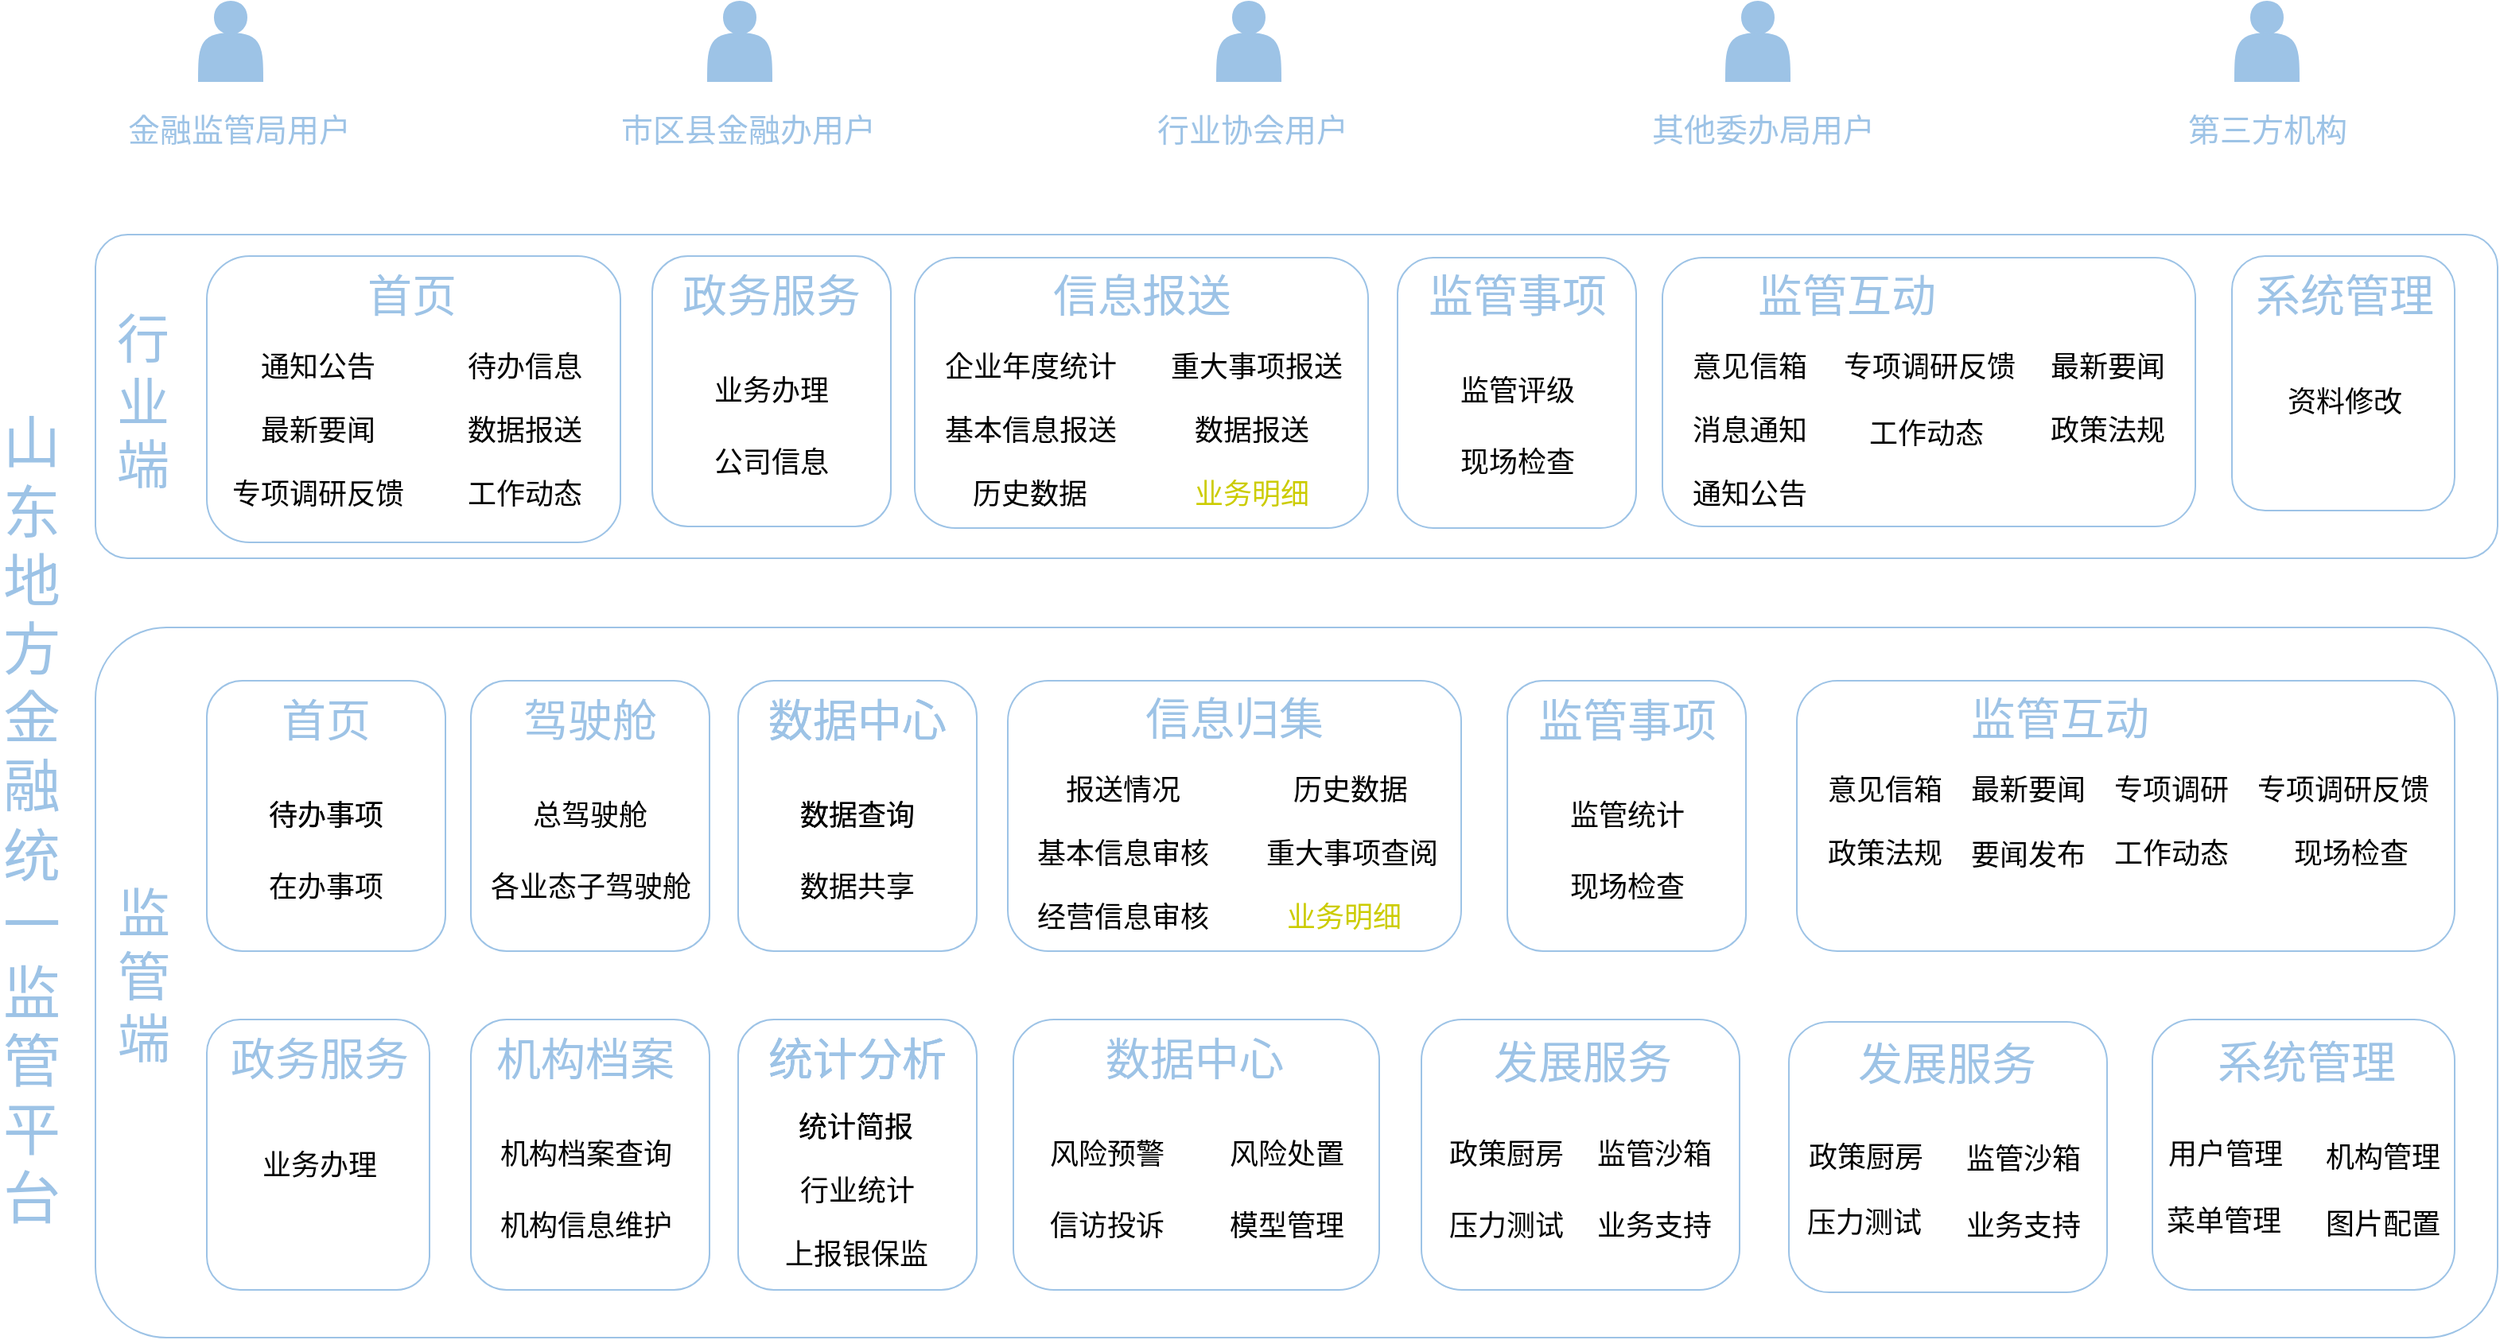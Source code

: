 <mxfile version="21.3.4" type="github">
  <diagram name="第 1 页" id="MV3o43IdLmot7RDqP8pI">
    <mxGraphModel dx="1769" dy="791" grid="1" gridSize="10" guides="1" tooltips="1" connect="1" arrows="1" fold="1" page="1" pageScale="1" pageWidth="827" pageHeight="1169" math="0" shadow="0">
      <root>
        <mxCell id="0" />
        <mxCell id="1" parent="0" />
        <mxCell id="vB-8h79mQ8a8GxiMmBp1-229" value="" style="rounded=1;whiteSpace=wrap;html=1;strokeColor=#9DC3E6;arcSize=10;" vertex="1" parent="1">
          <mxGeometry x="130" y="433.5" width="1510" height="446.5" as="geometry" />
        </mxCell>
        <mxCell id="Glt5fxQ_8E8wL3YPpG3F-2" value="" style="shape=actor;whiteSpace=wrap;html=1;fillColor=#9DC3E6;strokeColor=#9DC3E6;" parent="1" vertex="1">
          <mxGeometry x="195" y="40" width="40" height="50" as="geometry" />
        </mxCell>
        <mxCell id="Glt5fxQ_8E8wL3YPpG3F-7" value="&lt;font color=&quot;#9dc3e6&quot;&gt;金融监管局用户&lt;/font&gt;" style="text;html=1;align=center;verticalAlign=middle;resizable=0;points=[];autosize=1;strokeColor=none;fillColor=none;fontSize=20;arcSize=12;rounded=1;imageWidth=24;" parent="1" vertex="1">
          <mxGeometry x="140" y="100" width="160" height="40" as="geometry" />
        </mxCell>
        <mxCell id="aRTXH67dhM7J8I6KlZtX-2" value="" style="rounded=1;whiteSpace=wrap;html=1;strokeColor=#9DC3E6;arcSize=10;" parent="1" vertex="1">
          <mxGeometry x="130" y="186.5" width="1510" height="203.5" as="geometry" />
        </mxCell>
        <mxCell id="aRTXH67dhM7J8I6KlZtX-5" value="&lt;font color=&quot;#9dc3e6&quot; style=&quot;font-size: 33px;&quot;&gt;行业端&lt;/font&gt;" style="text;html=1;strokeColor=none;fillColor=none;align=center;verticalAlign=middle;whiteSpace=wrap;rounded=1;arcSize=15;imageHeight=24;" parent="1" vertex="1">
          <mxGeometry x="140" y="230" width="40" height="123" as="geometry" />
        </mxCell>
        <mxCell id="aRTXH67dhM7J8I6KlZtX-6" value="&lt;font color=&quot;#9dc3e6&quot; style=&quot;font-size: 33px;&quot;&gt;监管端&lt;/font&gt;" style="text;html=1;strokeColor=none;fillColor=none;align=center;verticalAlign=middle;whiteSpace=wrap;rounded=0;fontSize=20;" parent="1" vertex="1">
          <mxGeometry x="147.5" y="613" width="25" height="80" as="geometry" />
        </mxCell>
        <mxCell id="aRTXH67dhM7J8I6KlZtX-10" value="&lt;font style=&quot;font-size: 36px;&quot; color=&quot;#9dc3e6&quot;&gt;山东地方金融统一监管平台&lt;/font&gt;" style="text;html=1;strokeColor=none;fillColor=none;align=center;verticalAlign=middle;whiteSpace=wrap;rounded=1;fontSize=20;arcSize=16;" parent="1" vertex="1">
          <mxGeometry x="70" y="320" width="40" height="470" as="geometry" />
        </mxCell>
        <mxCell id="aRTXH67dhM7J8I6KlZtX-11" value="" style="rounded=1;whiteSpace=wrap;html=1;strokeColor=#9DC3E6;" parent="1" vertex="1">
          <mxGeometry x="200" y="200" width="260" height="180" as="geometry" />
        </mxCell>
        <mxCell id="aRTXH67dhM7J8I6KlZtX-12" value="&lt;font style=&quot;font-size: 28px;&quot; color=&quot;#9dc3e6&quot;&gt;首页&lt;/font&gt;" style="text;html=1;strokeColor=none;fillColor=none;align=center;verticalAlign=middle;whiteSpace=wrap;rounded=1;fontSize=20;arcSize=15;" parent="1" vertex="1">
          <mxGeometry x="278.5" y="210" width="100" height="30" as="geometry" />
        </mxCell>
        <mxCell id="aRTXH67dhM7J8I6KlZtX-17" value="&lt;font color=&quot;#9dc3e6&quot;&gt;市区县金融办用户&lt;/font&gt;" style="text;html=1;align=center;verticalAlign=middle;resizable=0;points=[];autosize=1;strokeColor=none;fillColor=none;fontSize=20;rounded=1;arcSize=12;" parent="1" vertex="1">
          <mxGeometry x="450" y="100" width="180" height="40" as="geometry" />
        </mxCell>
        <mxCell id="aRTXH67dhM7J8I6KlZtX-19" value="&lt;font color=&quot;#9dc3e6&quot;&gt;行业协会用户&lt;/font&gt;" style="text;html=1;align=center;verticalAlign=middle;resizable=0;points=[];autosize=1;strokeColor=none;fillColor=none;fontSize=20;rounded=1;arcSize=12;" parent="1" vertex="1">
          <mxGeometry x="786.5" y="100" width="140" height="40" as="geometry" />
        </mxCell>
        <mxCell id="aRTXH67dhM7J8I6KlZtX-21" value="&lt;font color=&quot;#9dc3e6&quot;&gt;其他委办局用户&lt;/font&gt;" style="text;html=1;align=center;verticalAlign=middle;resizable=0;points=[];autosize=1;strokeColor=none;fillColor=none;fontSize=20;rounded=1;" parent="1" vertex="1">
          <mxGeometry x="1097.5" y="100" width="160" height="40" as="geometry" />
        </mxCell>
        <mxCell id="aRTXH67dhM7J8I6KlZtX-23" value="&lt;font color=&quot;#9dc3e6&quot;&gt;第三方机构&lt;/font&gt;" style="text;html=1;align=center;verticalAlign=middle;resizable=0;points=[];autosize=1;strokeColor=none;fillColor=none;fontSize=20;rounded=1;" parent="1" vertex="1">
          <mxGeometry x="1435" y="100" width="120" height="40" as="geometry" />
        </mxCell>
        <mxCell id="aRTXH67dhM7J8I6KlZtX-24" value="&lt;p class=&quot;MsoNormal&quot;&gt;&lt;font face=&quot;Times New Roman&quot; style=&quot;font-size: 18px;&quot;&gt;通知公告&lt;/font&gt;&lt;/p&gt;" style="text;html=1;strokeColor=none;fillColor=none;align=center;verticalAlign=middle;whiteSpace=wrap;rounded=0;imageWidth=24;imageHeight=24;" parent="1" vertex="1">
          <mxGeometry x="230" y="260" width="80" height="20" as="geometry" />
        </mxCell>
        <mxCell id="aRTXH67dhM7J8I6KlZtX-25" value="&lt;font face=&quot;Times New Roman&quot; style=&quot;font-size: 18px;&quot;&gt;专项调研反馈&lt;/font&gt;" style="text;html=1;strokeColor=none;fillColor=none;align=center;verticalAlign=middle;whiteSpace=wrap;rounded=0;" parent="1" vertex="1">
          <mxGeometry x="215" y="340" width="110" height="20" as="geometry" />
        </mxCell>
        <mxCell id="aRTXH67dhM7J8I6KlZtX-28" value="" style="rounded=1;whiteSpace=wrap;html=1;strokeColor=#9DC3E6;" parent="1" vertex="1">
          <mxGeometry x="480" y="200" width="150" height="170" as="geometry" />
        </mxCell>
        <mxCell id="aRTXH67dhM7J8I6KlZtX-29" value="&lt;p class=&quot;MsoNormal&quot;&gt;&lt;font style=&quot;font-size: 18px;&quot;&gt;业务办理&lt;/font&gt;&lt;/p&gt;" style="text;html=1;strokeColor=none;fillColor=none;align=center;verticalAlign=middle;whiteSpace=wrap;rounded=0;" parent="1" vertex="1">
          <mxGeometry x="515" y="275" width="80" height="20" as="geometry" />
        </mxCell>
        <mxCell id="aRTXH67dhM7J8I6KlZtX-30" value="&lt;p class=&quot;MsoNormal&quot;&gt;&lt;font style=&quot;font-size: 18px;&quot;&gt;公司信息&lt;/font&gt;&lt;/p&gt;" style="text;html=1;strokeColor=none;fillColor=none;align=center;verticalAlign=middle;whiteSpace=wrap;rounded=0;" parent="1" vertex="1">
          <mxGeometry x="515" y="320" width="80" height="20" as="geometry" />
        </mxCell>
        <mxCell id="aRTXH67dhM7J8I6KlZtX-32" value="&lt;font color=&quot;#9dc3e6&quot; style=&quot;font-size: 28px;&quot;&gt;政务服务&lt;/font&gt;" style="text;html=1;strokeColor=none;fillColor=none;align=center;verticalAlign=middle;whiteSpace=wrap;rounded=0;fontSize=20;" parent="1" vertex="1">
          <mxGeometry x="495" y="210" width="120" height="30" as="geometry" />
        </mxCell>
        <mxCell id="aRTXH67dhM7J8I6KlZtX-39" value="" style="rounded=1;whiteSpace=wrap;html=1;strokeColor=#9DC3E6;" parent="1" vertex="1">
          <mxGeometry x="645" y="201" width="285" height="170" as="geometry" />
        </mxCell>
        <mxCell id="aRTXH67dhM7J8I6KlZtX-40" value="&lt;font style=&quot;font-size: 18px;&quot;&gt;数据报送&lt;/font&gt;" style="text;html=1;strokeColor=none;fillColor=none;align=center;verticalAlign=middle;whiteSpace=wrap;rounded=0;" parent="1" vertex="1">
          <mxGeometry x="816.5" y="300" width="80" height="20" as="geometry" />
        </mxCell>
        <mxCell id="aRTXH67dhM7J8I6KlZtX-41" value="&lt;font style=&quot;font-size: 18px;&quot;&gt;历史数据&lt;/font&gt;" style="text;html=1;strokeColor=none;fillColor=none;align=center;verticalAlign=middle;whiteSpace=wrap;rounded=0;" parent="1" vertex="1">
          <mxGeometry x="675" y="340" width="85" height="20" as="geometry" />
        </mxCell>
        <mxCell id="aRTXH67dhM7J8I6KlZtX-42" value="&lt;font style=&quot;font-size: 18px;&quot;&gt;企业年度统计&lt;/font&gt;" style="text;html=1;strokeColor=none;fillColor=none;align=center;verticalAlign=middle;whiteSpace=wrap;rounded=0;" parent="1" vertex="1">
          <mxGeometry x="657.5" y="260" width="120" height="20" as="geometry" />
        </mxCell>
        <mxCell id="aRTXH67dhM7J8I6KlZtX-43" value="&lt;font color=&quot;#9dc3e6&quot; style=&quot;font-size: 28px;&quot;&gt;信息报送&lt;/font&gt;" style="text;html=1;strokeColor=none;fillColor=none;align=center;verticalAlign=middle;whiteSpace=wrap;rounded=0;fontSize=20;" parent="1" vertex="1">
          <mxGeometry x="727.5" y="210" width="120" height="30" as="geometry" />
        </mxCell>
        <mxCell id="aRTXH67dhM7J8I6KlZtX-44" value="&lt;font style=&quot;font-size: 18px;&quot;&gt;重大事项报送&lt;/font&gt;" style="text;html=1;strokeColor=none;fillColor=none;align=center;verticalAlign=middle;whiteSpace=wrap;rounded=0;" parent="1" vertex="1">
          <mxGeometry x="800" y="260" width="120" height="20" as="geometry" />
        </mxCell>
        <mxCell id="aRTXH67dhM7J8I6KlZtX-45" value="&lt;font style=&quot;font-size: 18px;&quot;&gt;业务明细&lt;/font&gt;" style="text;html=1;strokeColor=none;fillColor=none;align=center;verticalAlign=middle;whiteSpace=wrap;rounded=0;fontColor=#CCCC00;" parent="1" vertex="1">
          <mxGeometry x="816.5" y="340" width="80" height="20" as="geometry" />
        </mxCell>
        <mxCell id="aRTXH67dhM7J8I6KlZtX-46" value="&lt;font style=&quot;font-size: 18px;&quot;&gt;基本信息报送&lt;/font&gt;" style="text;html=1;strokeColor=none;fillColor=none;align=center;verticalAlign=middle;whiteSpace=wrap;rounded=0;" parent="1" vertex="1">
          <mxGeometry x="657.5" y="300" width="120" height="20" as="geometry" />
        </mxCell>
        <mxCell id="aRTXH67dhM7J8I6KlZtX-47" value="" style="rounded=1;whiteSpace=wrap;html=1;strokeColor=#9DC3E6;" parent="1" vertex="1">
          <mxGeometry x="948.5" y="201" width="150" height="170" as="geometry" />
        </mxCell>
        <mxCell id="aRTXH67dhM7J8I6KlZtX-48" value="&lt;p class=&quot;MsoNormal&quot;&gt;&lt;font style=&quot;font-size: 18px;&quot;&gt;监管评级&lt;/font&gt;&lt;/p&gt;" style="text;html=1;strokeColor=none;fillColor=none;align=center;verticalAlign=middle;whiteSpace=wrap;rounded=0;" parent="1" vertex="1">
          <mxGeometry x="983.5" y="275" width="80" height="20" as="geometry" />
        </mxCell>
        <mxCell id="aRTXH67dhM7J8I6KlZtX-49" value="&lt;font style=&quot;font-size: 18px;&quot;&gt;现场检查&lt;/font&gt;" style="text;html=1;strokeColor=none;fillColor=none;align=center;verticalAlign=middle;whiteSpace=wrap;rounded=0;" parent="1" vertex="1">
          <mxGeometry x="983.5" y="320" width="80" height="20" as="geometry" />
        </mxCell>
        <mxCell id="aRTXH67dhM7J8I6KlZtX-51" value="&lt;font color=&quot;#9dc3e6&quot; style=&quot;font-size: 28px;&quot;&gt;监管事项&lt;/font&gt;" style="text;html=1;strokeColor=none;fillColor=none;align=center;verticalAlign=middle;whiteSpace=wrap;rounded=0;fontSize=20;" parent="1" vertex="1">
          <mxGeometry x="963.5" y="210" width="120" height="30" as="geometry" />
        </mxCell>
        <mxCell id="aRTXH67dhM7J8I6KlZtX-60" value="" style="rounded=1;whiteSpace=wrap;html=1;strokeColor=#9DC3E6;" parent="1" vertex="1">
          <mxGeometry x="1115" y="201" width="335" height="169" as="geometry" />
        </mxCell>
        <mxCell id="aRTXH67dhM7J8I6KlZtX-62" value="&lt;font style=&quot;font-size: 18px;&quot;&gt;工作动态&lt;/font&gt;" style="text;html=1;strokeColor=none;fillColor=none;align=center;verticalAlign=middle;whiteSpace=wrap;rounded=0;" parent="1" vertex="1">
          <mxGeometry x="1241" y="301.5" width="80" height="20" as="geometry" />
        </mxCell>
        <mxCell id="aRTXH67dhM7J8I6KlZtX-63" value="&lt;font style=&quot;font-size: 18px;&quot;&gt;最新要闻&lt;/font&gt;" style="text;html=1;strokeColor=none;fillColor=none;align=center;verticalAlign=middle;whiteSpace=wrap;rounded=0;" parent="1" vertex="1">
          <mxGeometry x="1355" y="260" width="80" height="20" as="geometry" />
        </mxCell>
        <mxCell id="aRTXH67dhM7J8I6KlZtX-64" value="&lt;font color=&quot;#9dc3e6&quot; style=&quot;font-size: 28px;&quot;&gt;监管互动&lt;/font&gt;" style="text;html=1;strokeColor=none;fillColor=none;align=center;verticalAlign=middle;whiteSpace=wrap;rounded=0;fontSize=20;" parent="1" vertex="1">
          <mxGeometry x="1171" y="210" width="120" height="30" as="geometry" />
        </mxCell>
        <mxCell id="aRTXH67dhM7J8I6KlZtX-65" value="&lt;font style=&quot;font-size: 18px;&quot;&gt;政策法规&lt;/font&gt;" style="text;html=1;strokeColor=none;fillColor=none;align=center;verticalAlign=middle;whiteSpace=wrap;rounded=0;" parent="1" vertex="1">
          <mxGeometry x="1355" y="300" width="80" height="20" as="geometry" />
        </mxCell>
        <mxCell id="aRTXH67dhM7J8I6KlZtX-66" value="&lt;font style=&quot;font-size: 18px;&quot;&gt;通知公告&lt;/font&gt;" style="text;html=1;strokeColor=none;fillColor=none;align=center;verticalAlign=middle;whiteSpace=wrap;rounded=0;" parent="1" vertex="1">
          <mxGeometry x="1130" y="340" width="80" height="20" as="geometry" />
        </mxCell>
        <mxCell id="aRTXH67dhM7J8I6KlZtX-67" value="&lt;font style=&quot;font-size: 18px;&quot;&gt;专项调研反馈&lt;/font&gt;" style="text;html=1;strokeColor=none;fillColor=none;align=center;verticalAlign=middle;whiteSpace=wrap;rounded=0;" parent="1" vertex="1">
          <mxGeometry x="1222.5" y="260" width="120" height="20" as="geometry" />
        </mxCell>
        <mxCell id="aRTXH67dhM7J8I6KlZtX-74" value="" style="rounded=1;whiteSpace=wrap;html=1;strokeColor=#9DC3E6;" parent="1" vertex="1">
          <mxGeometry x="1473" y="200" width="140" height="160" as="geometry" />
        </mxCell>
        <mxCell id="aRTXH67dhM7J8I6KlZtX-75" value="&lt;font style=&quot;font-size: 18px;&quot;&gt;资料修改&lt;/font&gt;" style="text;html=1;strokeColor=none;fillColor=none;align=center;verticalAlign=middle;whiteSpace=wrap;rounded=0;" parent="1" vertex="1">
          <mxGeometry x="1504" y="281.5" width="80" height="20" as="geometry" />
        </mxCell>
        <mxCell id="aRTXH67dhM7J8I6KlZtX-78" value="&lt;font color=&quot;#9dc3e6&quot; style=&quot;font-size: 28px;&quot;&gt;系统管理&lt;/font&gt;" style="text;html=1;strokeColor=none;fillColor=none;align=center;verticalAlign=middle;whiteSpace=wrap;rounded=0;fontSize=20;" parent="1" vertex="1">
          <mxGeometry x="1484" y="210" width="120" height="30" as="geometry" />
        </mxCell>
        <mxCell id="gJdT72yyC9vPeTQj0DyS-16" value="" style="shape=actor;whiteSpace=wrap;html=1;fillColor=#9DC3E6;strokeColor=#9DC3E6;" parent="1" vertex="1">
          <mxGeometry x="515" y="40" width="40" height="50" as="geometry" />
        </mxCell>
        <mxCell id="gJdT72yyC9vPeTQj0DyS-17" value="" style="shape=actor;whiteSpace=wrap;html=1;fillColor=#9DC3E6;strokeColor=#9DC3E6;" parent="1" vertex="1">
          <mxGeometry x="835" y="40" width="40" height="50" as="geometry" />
        </mxCell>
        <mxCell id="gJdT72yyC9vPeTQj0DyS-18" value="" style="shape=actor;whiteSpace=wrap;html=1;fillColor=#9DC3E6;strokeColor=#9DC3E6;" parent="1" vertex="1">
          <mxGeometry x="1155" y="40" width="40" height="50" as="geometry" />
        </mxCell>
        <mxCell id="gJdT72yyC9vPeTQj0DyS-19" value="" style="shape=actor;whiteSpace=wrap;html=1;fillColor=#9DC3E6;strokeColor=#9DC3E6;" parent="1" vertex="1">
          <mxGeometry x="1475" y="40" width="40" height="50" as="geometry" />
        </mxCell>
        <mxCell id="vB-8h79mQ8a8GxiMmBp1-2" value="&lt;font style=&quot;font-size: 18px;&quot;&gt;最新要闻&lt;/font&gt;" style="text;html=1;strokeColor=none;fillColor=none;align=center;verticalAlign=middle;whiteSpace=wrap;rounded=0;" vertex="1" parent="1">
          <mxGeometry x="230" y="300" width="80" height="20" as="geometry" />
        </mxCell>
        <mxCell id="vB-8h79mQ8a8GxiMmBp1-3" value="&lt;font style=&quot;font-size: 18px;&quot;&gt;待办信息&lt;/font&gt;" style="text;html=1;strokeColor=none;fillColor=none;align=center;verticalAlign=middle;whiteSpace=wrap;rounded=0;" vertex="1" parent="1">
          <mxGeometry x="360" y="260" width="80" height="20" as="geometry" />
        </mxCell>
        <mxCell id="vB-8h79mQ8a8GxiMmBp1-4" value="&lt;font style=&quot;font-size: 18px;&quot;&gt;数据报送&lt;/font&gt;" style="text;html=1;strokeColor=none;fillColor=none;align=center;verticalAlign=middle;whiteSpace=wrap;rounded=0;" vertex="1" parent="1">
          <mxGeometry x="360" y="300" width="80" height="20" as="geometry" />
        </mxCell>
        <mxCell id="vB-8h79mQ8a8GxiMmBp1-5" value="&lt;font style=&quot;font-size: 18px;&quot;&gt;工作动态&lt;/font&gt;" style="text;html=1;strokeColor=none;fillColor=none;align=center;verticalAlign=middle;whiteSpace=wrap;rounded=0;" vertex="1" parent="1">
          <mxGeometry x="360" y="340" width="80" height="20" as="geometry" />
        </mxCell>
        <mxCell id="vB-8h79mQ8a8GxiMmBp1-42" value="&lt;font style=&quot;font-size: 18px;&quot;&gt;意见信箱&lt;/font&gt;" style="text;html=1;strokeColor=none;fillColor=none;align=center;verticalAlign=middle;whiteSpace=wrap;rounded=0;" vertex="1" parent="1">
          <mxGeometry x="1130" y="260" width="80" height="20" as="geometry" />
        </mxCell>
        <mxCell id="vB-8h79mQ8a8GxiMmBp1-43" value="&lt;font style=&quot;font-size: 18px;&quot;&gt;消息通知&lt;/font&gt;" style="text;html=1;strokeColor=none;fillColor=none;align=center;verticalAlign=middle;whiteSpace=wrap;rounded=0;" vertex="1" parent="1">
          <mxGeometry x="1130" y="300" width="80" height="20" as="geometry" />
        </mxCell>
        <mxCell id="vB-8h79mQ8a8GxiMmBp1-56" style="edgeStyle=orthogonalEdgeStyle;rounded=0;orthogonalLoop=1;jettySize=auto;html=1;exitX=0.5;exitY=1;exitDx=0;exitDy=0;" edge="1" parent="1" source="aRTXH67dhM7J8I6KlZtX-49" target="aRTXH67dhM7J8I6KlZtX-49">
          <mxGeometry relative="1" as="geometry" />
        </mxCell>
        <mxCell id="vB-8h79mQ8a8GxiMmBp1-58" style="edgeStyle=orthogonalEdgeStyle;rounded=0;orthogonalLoop=1;jettySize=auto;html=1;exitX=0.5;exitY=1;exitDx=0;exitDy=0;" edge="1" parent="1" source="aRTXH67dhM7J8I6KlZtX-49" target="aRTXH67dhM7J8I6KlZtX-49">
          <mxGeometry relative="1" as="geometry" />
        </mxCell>
        <mxCell id="vB-8h79mQ8a8GxiMmBp1-64" value="" style="rounded=1;whiteSpace=wrap;html=1;strokeColor=#9DC3E6;" vertex="1" parent="1">
          <mxGeometry x="200" y="467" width="150" height="170" as="geometry" />
        </mxCell>
        <mxCell id="vB-8h79mQ8a8GxiMmBp1-65" value="&lt;p class=&quot;MsoNormal&quot;&gt;&lt;font style=&quot;font-size: 18px;&quot;&gt;待办事项&lt;/font&gt;&lt;/p&gt;" style="text;html=1;strokeColor=none;fillColor=none;align=center;verticalAlign=middle;whiteSpace=wrap;rounded=0;" vertex="1" parent="1">
          <mxGeometry x="235" y="542" width="80" height="20" as="geometry" />
        </mxCell>
        <mxCell id="vB-8h79mQ8a8GxiMmBp1-66" value="&lt;p class=&quot;MsoNormal&quot;&gt;&lt;font style=&quot;font-size: 18px;&quot;&gt;在办事项&lt;/font&gt;&lt;/p&gt;" style="text;html=1;strokeColor=none;fillColor=none;align=center;verticalAlign=middle;whiteSpace=wrap;rounded=0;" vertex="1" parent="1">
          <mxGeometry x="235" y="587" width="80" height="20" as="geometry" />
        </mxCell>
        <mxCell id="vB-8h79mQ8a8GxiMmBp1-67" value="&lt;font color=&quot;#9dc3e6&quot;&gt;&lt;span style=&quot;font-size: 28px;&quot;&gt;首页&lt;/span&gt;&lt;/font&gt;" style="text;html=1;strokeColor=none;fillColor=none;align=center;verticalAlign=middle;whiteSpace=wrap;rounded=0;fontSize=20;" vertex="1" parent="1">
          <mxGeometry x="215" y="477" width="120" height="30" as="geometry" />
        </mxCell>
        <mxCell id="vB-8h79mQ8a8GxiMmBp1-68" value="" style="rounded=1;whiteSpace=wrap;html=1;strokeColor=#9DC3E6;" vertex="1" parent="1">
          <mxGeometry x="366" y="467" width="150" height="170" as="geometry" />
        </mxCell>
        <mxCell id="vB-8h79mQ8a8GxiMmBp1-69" value="&lt;p class=&quot;MsoNormal&quot;&gt;&lt;font style=&quot;font-size: 18px;&quot;&gt;总驾驶舱&lt;/font&gt;&lt;/p&gt;" style="text;html=1;strokeColor=none;fillColor=none;align=center;verticalAlign=middle;whiteSpace=wrap;rounded=0;" vertex="1" parent="1">
          <mxGeometry x="401" y="542" width="80" height="20" as="geometry" />
        </mxCell>
        <mxCell id="vB-8h79mQ8a8GxiMmBp1-70" value="&lt;p class=&quot;MsoNormal&quot;&gt;&lt;span style=&quot;font-size: 18px;&quot;&gt;各业态&lt;/span&gt;&lt;span style=&quot;font-size: 18px; background-color: initial;&quot;&gt;子驾驶舱&lt;/span&gt;&lt;/p&gt;" style="text;html=1;strokeColor=none;fillColor=none;align=center;verticalAlign=middle;whiteSpace=wrap;rounded=0;" vertex="1" parent="1">
          <mxGeometry x="373.5" y="587" width="135" height="20" as="geometry" />
        </mxCell>
        <mxCell id="vB-8h79mQ8a8GxiMmBp1-71" value="&lt;font color=&quot;#9dc3e6&quot;&gt;&lt;span style=&quot;font-size: 28px;&quot;&gt;驾驶舱&lt;/span&gt;&lt;/font&gt;" style="text;html=1;strokeColor=none;fillColor=none;align=center;verticalAlign=middle;whiteSpace=wrap;rounded=0;fontSize=20;" vertex="1" parent="1">
          <mxGeometry x="381" y="477" width="120" height="30" as="geometry" />
        </mxCell>
        <mxCell id="vB-8h79mQ8a8GxiMmBp1-76" value="&lt;p class=&quot;MsoNormal&quot;&gt;&lt;font style=&quot;font-size: 18px;&quot;&gt;待办事项&lt;/font&gt;&lt;/p&gt;" style="text;html=1;strokeColor=none;fillColor=none;align=center;verticalAlign=middle;whiteSpace=wrap;rounded=0;" vertex="1" parent="1">
          <mxGeometry x="235" y="542" width="80" height="20" as="geometry" />
        </mxCell>
        <mxCell id="vB-8h79mQ8a8GxiMmBp1-85" value="" style="rounded=1;whiteSpace=wrap;html=1;strokeColor=#9DC3E6;" vertex="1" parent="1">
          <mxGeometry x="534" y="467" width="150" height="170" as="geometry" />
        </mxCell>
        <mxCell id="vB-8h79mQ8a8GxiMmBp1-86" value="&lt;p class=&quot;MsoNormal&quot;&gt;&lt;font style=&quot;font-size: 18px;&quot;&gt;数据共享&lt;/font&gt;&lt;/p&gt;" style="text;html=1;strokeColor=none;fillColor=none;align=center;verticalAlign=middle;whiteSpace=wrap;rounded=0;" vertex="1" parent="1">
          <mxGeometry x="569" y="587" width="80" height="20" as="geometry" />
        </mxCell>
        <mxCell id="vB-8h79mQ8a8GxiMmBp1-87" value="&lt;font color=&quot;#9dc3e6&quot;&gt;&lt;span style=&quot;font-size: 28px;&quot;&gt;数据中心&lt;/span&gt;&lt;/font&gt;" style="text;html=1;strokeColor=none;fillColor=none;align=center;verticalAlign=middle;whiteSpace=wrap;rounded=0;fontSize=20;" vertex="1" parent="1">
          <mxGeometry x="549" y="477" width="120" height="30" as="geometry" />
        </mxCell>
        <mxCell id="vB-8h79mQ8a8GxiMmBp1-88" value="&lt;p class=&quot;MsoNormal&quot;&gt;&lt;font style=&quot;font-size: 18px;&quot;&gt;数据查询&lt;/font&gt;&lt;/p&gt;" style="text;html=1;strokeColor=none;fillColor=none;align=center;verticalAlign=middle;whiteSpace=wrap;rounded=0;" vertex="1" parent="1">
          <mxGeometry x="569" y="542" width="80" height="20" as="geometry" />
        </mxCell>
        <mxCell id="vB-8h79mQ8a8GxiMmBp1-90" value="" style="rounded=1;whiteSpace=wrap;html=1;strokeColor=#9DC3E6;" vertex="1" parent="1">
          <mxGeometry x="703.5" y="467" width="285" height="170" as="geometry" />
        </mxCell>
        <mxCell id="vB-8h79mQ8a8GxiMmBp1-91" value="&lt;font style=&quot;font-size: 18px;&quot;&gt;重大事项查阅&lt;/font&gt;" style="text;html=1;strokeColor=none;fillColor=none;align=center;verticalAlign=middle;whiteSpace=wrap;rounded=0;" vertex="1" parent="1">
          <mxGeometry x="860" y="566" width="120" height="20" as="geometry" />
        </mxCell>
        <mxCell id="vB-8h79mQ8a8GxiMmBp1-92" value="&lt;span style=&quot;font-size: 18px;&quot;&gt;经营信息审核&lt;/span&gt;" style="text;html=1;strokeColor=none;fillColor=none;align=center;verticalAlign=middle;whiteSpace=wrap;rounded=0;" vertex="1" parent="1">
          <mxGeometry x="716" y="606" width="120" height="20" as="geometry" />
        </mxCell>
        <mxCell id="vB-8h79mQ8a8GxiMmBp1-93" value="&lt;span style=&quot;font-size: 18px;&quot;&gt;报送情况&lt;/span&gt;" style="text;html=1;strokeColor=none;fillColor=none;align=center;verticalAlign=middle;whiteSpace=wrap;rounded=0;" vertex="1" parent="1">
          <mxGeometry x="716" y="526" width="120" height="20" as="geometry" />
        </mxCell>
        <mxCell id="vB-8h79mQ8a8GxiMmBp1-94" value="&lt;font color=&quot;#9dc3e6&quot; style=&quot;font-size: 28px;&quot;&gt;信息归集&lt;/font&gt;" style="text;html=1;strokeColor=none;fillColor=none;align=center;verticalAlign=middle;whiteSpace=wrap;rounded=0;fontSize=20;" vertex="1" parent="1">
          <mxGeometry x="786" y="476" width="120" height="30" as="geometry" />
        </mxCell>
        <mxCell id="vB-8h79mQ8a8GxiMmBp1-95" value="&lt;span style=&quot;font-size: 18px;&quot;&gt;历史数据&lt;/span&gt;" style="text;html=1;strokeColor=none;fillColor=none;align=center;verticalAlign=middle;whiteSpace=wrap;rounded=0;" vertex="1" parent="1">
          <mxGeometry x="858.5" y="526" width="120" height="20" as="geometry" />
        </mxCell>
        <mxCell id="vB-8h79mQ8a8GxiMmBp1-96" value="&lt;font style=&quot;font-size: 18px;&quot;&gt;业务明细&lt;/font&gt;" style="text;html=1;strokeColor=none;fillColor=none;align=center;verticalAlign=middle;whiteSpace=wrap;rounded=0;fontColor=#CCCC00;" vertex="1" parent="1">
          <mxGeometry x="875" y="606" width="80" height="20" as="geometry" />
        </mxCell>
        <mxCell id="vB-8h79mQ8a8GxiMmBp1-97" value="&lt;font style=&quot;font-size: 18px;&quot;&gt;基本信息审核&lt;/font&gt;" style="text;html=1;strokeColor=none;fillColor=none;align=center;verticalAlign=middle;whiteSpace=wrap;rounded=0;" vertex="1" parent="1">
          <mxGeometry x="716" y="566" width="120" height="20" as="geometry" />
        </mxCell>
        <mxCell id="vB-8h79mQ8a8GxiMmBp1-98" value="" style="rounded=1;whiteSpace=wrap;html=1;strokeColor=#9DC3E6;" vertex="1" parent="1">
          <mxGeometry x="1017.5" y="467" width="150" height="170" as="geometry" />
        </mxCell>
        <mxCell id="vB-8h79mQ8a8GxiMmBp1-99" value="&lt;p class=&quot;MsoNormal&quot;&gt;&lt;font style=&quot;font-size: 18px;&quot;&gt;现场检查&lt;/font&gt;&lt;/p&gt;" style="text;html=1;strokeColor=none;fillColor=none;align=center;verticalAlign=middle;whiteSpace=wrap;rounded=0;" vertex="1" parent="1">
          <mxGeometry x="1052.5" y="587" width="80" height="20" as="geometry" />
        </mxCell>
        <mxCell id="vB-8h79mQ8a8GxiMmBp1-100" value="&lt;font color=&quot;#9dc3e6&quot;&gt;&lt;span style=&quot;font-size: 28px;&quot;&gt;监管事项&lt;/span&gt;&lt;/font&gt;" style="text;html=1;strokeColor=none;fillColor=none;align=center;verticalAlign=middle;whiteSpace=wrap;rounded=0;fontSize=20;" vertex="1" parent="1">
          <mxGeometry x="1032.5" y="477" width="120" height="30" as="geometry" />
        </mxCell>
        <mxCell id="vB-8h79mQ8a8GxiMmBp1-101" value="&lt;p class=&quot;MsoNormal&quot;&gt;&lt;font style=&quot;font-size: 18px;&quot;&gt;监管统计&lt;/font&gt;&lt;/p&gt;" style="text;html=1;strokeColor=none;fillColor=none;align=center;verticalAlign=middle;whiteSpace=wrap;rounded=0;" vertex="1" parent="1">
          <mxGeometry x="1052.5" y="542" width="80" height="20" as="geometry" />
        </mxCell>
        <mxCell id="vB-8h79mQ8a8GxiMmBp1-102" value="" style="rounded=1;whiteSpace=wrap;html=1;strokeColor=#9DC3E6;" vertex="1" parent="1">
          <mxGeometry x="1199.5" y="467" width="413.5" height="170" as="geometry" />
        </mxCell>
        <mxCell id="vB-8h79mQ8a8GxiMmBp1-103" value="&lt;font style=&quot;font-size: 18px;&quot;&gt;工作动态&lt;/font&gt;" style="text;html=1;strokeColor=none;fillColor=none;align=center;verticalAlign=middle;whiteSpace=wrap;rounded=0;" vertex="1" parent="1">
          <mxGeometry x="1394.5" y="566" width="80" height="20" as="geometry" />
        </mxCell>
        <mxCell id="vB-8h79mQ8a8GxiMmBp1-104" value="&lt;font style=&quot;font-size: 18px;&quot;&gt;最新要闻&lt;/font&gt;" style="text;html=1;strokeColor=none;fillColor=none;align=center;verticalAlign=middle;whiteSpace=wrap;rounded=0;" vertex="1" parent="1">
          <mxGeometry x="1304.5" y="526" width="80" height="20" as="geometry" />
        </mxCell>
        <mxCell id="vB-8h79mQ8a8GxiMmBp1-105" value="&lt;font color=&quot;#9dc3e6&quot; style=&quot;font-size: 28px;&quot;&gt;监管互动&lt;/font&gt;" style="text;html=1;strokeColor=none;fillColor=none;align=center;verticalAlign=middle;whiteSpace=wrap;rounded=0;fontSize=20;" vertex="1" parent="1">
          <mxGeometry x="1304.5" y="476" width="120" height="30" as="geometry" />
        </mxCell>
        <mxCell id="vB-8h79mQ8a8GxiMmBp1-107" value="&lt;font style=&quot;font-size: 18px;&quot;&gt;专项调研&lt;/font&gt;" style="text;html=1;strokeColor=none;fillColor=none;align=center;verticalAlign=middle;whiteSpace=wrap;rounded=0;" vertex="1" parent="1">
          <mxGeometry x="1394.5" y="526" width="80" height="20" as="geometry" />
        </mxCell>
        <mxCell id="vB-8h79mQ8a8GxiMmBp1-108" value="&lt;font style=&quot;font-size: 18px;&quot;&gt;意见信箱&lt;/font&gt;" style="text;html=1;strokeColor=none;fillColor=none;align=center;verticalAlign=middle;whiteSpace=wrap;rounded=0;" vertex="1" parent="1">
          <mxGeometry x="1214.5" y="526" width="80" height="20" as="geometry" />
        </mxCell>
        <mxCell id="vB-8h79mQ8a8GxiMmBp1-109" value="&lt;font style=&quot;font-size: 18px;&quot;&gt;政策法规&lt;/font&gt;" style="text;html=1;strokeColor=none;fillColor=none;align=center;verticalAlign=middle;whiteSpace=wrap;rounded=0;" vertex="1" parent="1">
          <mxGeometry x="1214.5" y="566" width="80" height="20" as="geometry" />
        </mxCell>
        <mxCell id="vB-8h79mQ8a8GxiMmBp1-111" value="&lt;font style=&quot;font-size: 18px;&quot;&gt;专项调研反馈&lt;/font&gt;" style="text;html=1;strokeColor=none;fillColor=none;align=center;verticalAlign=middle;whiteSpace=wrap;rounded=0;" vertex="1" parent="1">
          <mxGeometry x="1483" y="526" width="120" height="20" as="geometry" />
        </mxCell>
        <mxCell id="vB-8h79mQ8a8GxiMmBp1-113" value="&lt;font style=&quot;font-size: 18px;&quot;&gt;要闻发布&lt;/font&gt;" style="text;html=1;strokeColor=none;fillColor=none;align=center;verticalAlign=middle;whiteSpace=wrap;rounded=0;" vertex="1" parent="1">
          <mxGeometry x="1304.5" y="567" width="80" height="20" as="geometry" />
        </mxCell>
        <mxCell id="vB-8h79mQ8a8GxiMmBp1-115" value="&lt;font style=&quot;font-size: 18px;&quot;&gt;现场检查&lt;/font&gt;" style="text;html=1;strokeColor=none;fillColor=none;align=center;verticalAlign=middle;whiteSpace=wrap;rounded=0;" vertex="1" parent="1">
          <mxGeometry x="1508" y="566" width="80" height="20" as="geometry" />
        </mxCell>
        <mxCell id="vB-8h79mQ8a8GxiMmBp1-137" value="" style="rounded=1;whiteSpace=wrap;html=1;strokeColor=#9DC3E6;" vertex="1" parent="1">
          <mxGeometry x="200" y="680" width="140" height="170" as="geometry" />
        </mxCell>
        <mxCell id="vB-8h79mQ8a8GxiMmBp1-138" value="&lt;span style=&quot;font-size: 18px;&quot;&gt;业务办理&lt;/span&gt;" style="text;html=1;strokeColor=none;fillColor=none;align=center;verticalAlign=middle;whiteSpace=wrap;rounded=0;" vertex="1" parent="1">
          <mxGeometry x="231" y="761.5" width="80" height="20" as="geometry" />
        </mxCell>
        <mxCell id="vB-8h79mQ8a8GxiMmBp1-139" value="&lt;font color=&quot;#9dc3e6&quot;&gt;&lt;span style=&quot;font-size: 28px;&quot;&gt;政务服务&lt;/span&gt;&lt;/font&gt;" style="text;html=1;strokeColor=none;fillColor=none;align=center;verticalAlign=middle;whiteSpace=wrap;rounded=0;fontSize=20;" vertex="1" parent="1">
          <mxGeometry x="211" y="690" width="120" height="30" as="geometry" />
        </mxCell>
        <mxCell id="vB-8h79mQ8a8GxiMmBp1-140" value="" style="rounded=1;whiteSpace=wrap;html=1;strokeColor=#9DC3E6;" vertex="1" parent="1">
          <mxGeometry x="366" y="680" width="150" height="170" as="geometry" />
        </mxCell>
        <mxCell id="vB-8h79mQ8a8GxiMmBp1-141" value="&lt;p class=&quot;MsoNormal&quot;&gt;&lt;font style=&quot;font-size: 18px;&quot;&gt;机构档案查询&lt;/font&gt;&lt;/p&gt;" style="text;html=1;strokeColor=none;fillColor=none;align=center;verticalAlign=middle;whiteSpace=wrap;rounded=0;" vertex="1" parent="1">
          <mxGeometry x="370.5" y="755" width="135" height="20" as="geometry" />
        </mxCell>
        <mxCell id="vB-8h79mQ8a8GxiMmBp1-142" value="&lt;p class=&quot;MsoNormal&quot;&gt;&lt;span style=&quot;font-size: 18px;&quot;&gt;机构信息维护&lt;/span&gt;&lt;/p&gt;" style="text;html=1;strokeColor=none;fillColor=none;align=center;verticalAlign=middle;whiteSpace=wrap;rounded=0;" vertex="1" parent="1">
          <mxGeometry x="370.5" y="800" width="135" height="20" as="geometry" />
        </mxCell>
        <mxCell id="vB-8h79mQ8a8GxiMmBp1-143" value="&lt;font color=&quot;#9dc3e6&quot;&gt;&lt;span style=&quot;font-size: 28px;&quot;&gt;机构档案&lt;/span&gt;&lt;/font&gt;" style="text;html=1;strokeColor=none;fillColor=none;align=center;verticalAlign=middle;whiteSpace=wrap;rounded=0;fontSize=20;" vertex="1" parent="1">
          <mxGeometry x="378" y="690" width="120" height="30" as="geometry" />
        </mxCell>
        <mxCell id="vB-8h79mQ8a8GxiMmBp1-151" value="" style="rounded=1;whiteSpace=wrap;html=1;strokeColor=#9DC3E6;" vertex="1" parent="1">
          <mxGeometry x="534" y="680" width="150" height="170" as="geometry" />
        </mxCell>
        <mxCell id="vB-8h79mQ8a8GxiMmBp1-152" value="&lt;p class=&quot;MsoNormal&quot;&gt;&lt;span style=&quot;font-size: 18px;&quot;&gt;行业统计&lt;/span&gt;&lt;/p&gt;" style="text;html=1;strokeColor=none;fillColor=none;align=center;verticalAlign=middle;whiteSpace=wrap;rounded=0;" vertex="1" parent="1">
          <mxGeometry x="569" y="778" width="80" height="20" as="geometry" />
        </mxCell>
        <mxCell id="vB-8h79mQ8a8GxiMmBp1-153" value="&lt;font color=&quot;#9dc3e6&quot;&gt;&lt;span style=&quot;font-size: 28px;&quot;&gt;统计分析&lt;/span&gt;&lt;/font&gt;" style="text;html=1;strokeColor=none;fillColor=none;align=center;verticalAlign=middle;whiteSpace=wrap;rounded=0;fontSize=20;" vertex="1" parent="1">
          <mxGeometry x="549" y="690" width="120" height="30" as="geometry" />
        </mxCell>
        <mxCell id="vB-8h79mQ8a8GxiMmBp1-154" value="&lt;p class=&quot;MsoNormal&quot;&gt;&lt;font style=&quot;font-size: 18px;&quot;&gt;统计简报&lt;/font&gt;&lt;/p&gt;" style="text;html=1;strokeColor=none;fillColor=none;align=center;verticalAlign=middle;whiteSpace=wrap;rounded=0;" vertex="1" parent="1">
          <mxGeometry x="568" y="738" width="80" height="20" as="geometry" />
        </mxCell>
        <mxCell id="vB-8h79mQ8a8GxiMmBp1-158" value="&lt;p class=&quot;MsoNormal&quot;&gt;&lt;font style=&quot;font-size: 18px;&quot;&gt;上报银保监&lt;/font&gt;&lt;/p&gt;" style="text;html=1;strokeColor=none;fillColor=none;align=center;verticalAlign=middle;whiteSpace=wrap;rounded=0;" vertex="1" parent="1">
          <mxGeometry x="553" y="818" width="111" height="20" as="geometry" />
        </mxCell>
        <mxCell id="vB-8h79mQ8a8GxiMmBp1-162" value="&lt;font color=&quot;#9dc3e6&quot;&gt;&lt;span style=&quot;font-size: 28px;&quot;&gt;统计分析&lt;/span&gt;&lt;/font&gt;" style="text;html=1;strokeColor=none;fillColor=none;align=center;verticalAlign=middle;whiteSpace=wrap;rounded=0;fontSize=20;" vertex="1" parent="1">
          <mxGeometry x="549" y="690" width="120" height="30" as="geometry" />
        </mxCell>
        <mxCell id="vB-8h79mQ8a8GxiMmBp1-168" value="&lt;font color=&quot;#9dc3e6&quot;&gt;&lt;span style=&quot;font-size: 28px;&quot;&gt;数据中心&lt;/span&gt;&lt;/font&gt;" style="text;html=1;strokeColor=none;fillColor=none;align=center;verticalAlign=middle;whiteSpace=wrap;rounded=0;fontSize=20;" vertex="1" parent="1">
          <mxGeometry x="549" y="477" width="120" height="30" as="geometry" />
        </mxCell>
        <mxCell id="vB-8h79mQ8a8GxiMmBp1-169" value="&lt;p class=&quot;MsoNormal&quot;&gt;&lt;font style=&quot;font-size: 18px;&quot;&gt;数据查询&lt;/font&gt;&lt;/p&gt;" style="text;html=1;strokeColor=none;fillColor=none;align=center;verticalAlign=middle;whiteSpace=wrap;rounded=0;" vertex="1" parent="1">
          <mxGeometry x="569" y="542" width="80" height="20" as="geometry" />
        </mxCell>
        <mxCell id="vB-8h79mQ8a8GxiMmBp1-170" value="" style="rounded=1;whiteSpace=wrap;html=1;strokeColor=#9DC3E6;" vertex="1" parent="1">
          <mxGeometry x="707" y="680" width="230" height="170" as="geometry" />
        </mxCell>
        <mxCell id="vB-8h79mQ8a8GxiMmBp1-171" value="&lt;p class=&quot;MsoNormal&quot;&gt;&lt;font style=&quot;font-size: 18px;&quot;&gt;信访投诉&lt;/font&gt;&lt;/p&gt;" style="text;html=1;strokeColor=none;fillColor=none;align=center;verticalAlign=middle;whiteSpace=wrap;rounded=0;" vertex="1" parent="1">
          <mxGeometry x="725.5" y="800" width="80" height="20" as="geometry" />
        </mxCell>
        <mxCell id="vB-8h79mQ8a8GxiMmBp1-172" value="&lt;font color=&quot;#9dc3e6&quot;&gt;&lt;span style=&quot;font-size: 28px;&quot;&gt;数据中心&lt;/span&gt;&lt;/font&gt;" style="text;html=1;strokeColor=none;fillColor=none;align=center;verticalAlign=middle;whiteSpace=wrap;rounded=0;fontSize=20;" vertex="1" parent="1">
          <mxGeometry x="761.25" y="690" width="120" height="30" as="geometry" />
        </mxCell>
        <mxCell id="vB-8h79mQ8a8GxiMmBp1-173" value="&lt;p class=&quot;MsoNormal&quot;&gt;&lt;font style=&quot;font-size: 18px;&quot;&gt;风险预警&lt;/font&gt;&lt;/p&gt;" style="text;html=1;strokeColor=none;fillColor=none;align=center;verticalAlign=middle;whiteSpace=wrap;rounded=0;" vertex="1" parent="1">
          <mxGeometry x="725.5" y="755" width="80" height="20" as="geometry" />
        </mxCell>
        <mxCell id="vB-8h79mQ8a8GxiMmBp1-174" value="&lt;p class=&quot;MsoNormal&quot;&gt;&lt;font style=&quot;font-size: 18px;&quot;&gt;模型管理&lt;/font&gt;&lt;/p&gt;" style="text;html=1;strokeColor=none;fillColor=none;align=center;verticalAlign=middle;whiteSpace=wrap;rounded=0;" vertex="1" parent="1">
          <mxGeometry x="839" y="800" width="80" height="20" as="geometry" />
        </mxCell>
        <mxCell id="vB-8h79mQ8a8GxiMmBp1-175" value="&lt;p class=&quot;MsoNormal&quot;&gt;&lt;font style=&quot;font-size: 18px;&quot;&gt;风险处置&lt;/font&gt;&lt;/p&gt;" style="text;html=1;strokeColor=none;fillColor=none;align=center;verticalAlign=middle;whiteSpace=wrap;rounded=0;" vertex="1" parent="1">
          <mxGeometry x="839" y="755" width="80" height="20" as="geometry" />
        </mxCell>
        <mxCell id="vB-8h79mQ8a8GxiMmBp1-183" value="" style="rounded=1;whiteSpace=wrap;html=1;strokeColor=#9DC3E6;" vertex="1" parent="1">
          <mxGeometry x="963.5" y="680" width="200" height="170" as="geometry" />
        </mxCell>
        <mxCell id="vB-8h79mQ8a8GxiMmBp1-184" value="&lt;span style=&quot;font-size: 18px;&quot;&gt;压力测试&lt;/span&gt;" style="text;html=1;strokeColor=none;fillColor=none;align=center;verticalAlign=middle;whiteSpace=wrap;rounded=0;" vertex="1" parent="1">
          <mxGeometry x="977" y="800" width="80" height="20" as="geometry" />
        </mxCell>
        <mxCell id="vB-8h79mQ8a8GxiMmBp1-185" value="&lt;font color=&quot;#9dc3e6&quot;&gt;&lt;span style=&quot;font-size: 28px;&quot;&gt;发展服务&lt;/span&gt;&lt;/font&gt;" style="text;html=1;strokeColor=none;fillColor=none;align=center;verticalAlign=middle;whiteSpace=wrap;rounded=0;fontSize=20;" vertex="1" parent="1">
          <mxGeometry x="1005" y="691.5" width="120" height="30" as="geometry" />
        </mxCell>
        <mxCell id="vB-8h79mQ8a8GxiMmBp1-186" value="&lt;font style=&quot;font-size: 18px;&quot;&gt;政策厨房&lt;/font&gt;" style="text;html=1;strokeColor=none;fillColor=none;align=center;verticalAlign=middle;whiteSpace=wrap;rounded=0;" vertex="1" parent="1">
          <mxGeometry x="975.5" y="755" width="81.5" height="20" as="geometry" />
        </mxCell>
        <mxCell id="vB-8h79mQ8a8GxiMmBp1-188" value="&lt;span style=&quot;font-size: 18px;&quot;&gt;监管沙箱&lt;/span&gt;" style="text;html=1;strokeColor=none;fillColor=none;align=center;verticalAlign=middle;whiteSpace=wrap;rounded=0;" vertex="1" parent="1">
          <mxGeometry x="1070" y="753.5" width="80" height="23" as="geometry" />
        </mxCell>
        <mxCell id="vB-8h79mQ8a8GxiMmBp1-189" value="&lt;font color=&quot;#9dc3e6&quot;&gt;&lt;span style=&quot;font-size: 28px;&quot;&gt;统计分析&lt;/span&gt;&lt;/font&gt;" style="text;html=1;strokeColor=none;fillColor=none;align=center;verticalAlign=middle;whiteSpace=wrap;rounded=0;fontSize=20;" vertex="1" parent="1">
          <mxGeometry x="549" y="690" width="120" height="30" as="geometry" />
        </mxCell>
        <mxCell id="vB-8h79mQ8a8GxiMmBp1-190" value="&lt;p class=&quot;MsoNormal&quot;&gt;&lt;font style=&quot;font-size: 18px;&quot;&gt;统计简报&lt;/font&gt;&lt;/p&gt;" style="text;html=1;strokeColor=none;fillColor=none;align=center;verticalAlign=middle;whiteSpace=wrap;rounded=0;" vertex="1" parent="1">
          <mxGeometry x="568" y="738" width="80" height="20" as="geometry" />
        </mxCell>
        <mxCell id="vB-8h79mQ8a8GxiMmBp1-197" value="&lt;p class=&quot;MsoNormal&quot;&gt;&lt;font style=&quot;font-size: 18px;&quot;&gt;业务支持&lt;/font&gt;&lt;/p&gt;" style="text;html=1;strokeColor=none;fillColor=none;align=center;verticalAlign=middle;whiteSpace=wrap;rounded=0;" vertex="1" parent="1">
          <mxGeometry x="1070" y="800" width="80" height="20" as="geometry" />
        </mxCell>
        <mxCell id="vB-8h79mQ8a8GxiMmBp1-205" value="" style="rounded=1;whiteSpace=wrap;html=1;strokeColor=#9DC3E6;" vertex="1" parent="1">
          <mxGeometry x="1194.5" y="681.5" width="200" height="170" as="geometry" />
        </mxCell>
        <mxCell id="vB-8h79mQ8a8GxiMmBp1-206" value="&lt;span style=&quot;font-size: 18px;&quot;&gt;压力测试&lt;/span&gt;" style="text;html=1;strokeColor=none;fillColor=none;align=center;verticalAlign=middle;whiteSpace=wrap;rounded=0;" vertex="1" parent="1">
          <mxGeometry x="1202" y="798" width="80" height="20" as="geometry" />
        </mxCell>
        <mxCell id="vB-8h79mQ8a8GxiMmBp1-207" value="&lt;font color=&quot;#9dc3e6&quot;&gt;&lt;span style=&quot;font-size: 28px;&quot;&gt;发展服务&lt;/span&gt;&lt;/font&gt;" style="text;html=1;strokeColor=none;fillColor=none;align=center;verticalAlign=middle;whiteSpace=wrap;rounded=0;fontSize=20;" vertex="1" parent="1">
          <mxGeometry x="1233.5" y="693" width="120" height="30" as="geometry" />
        </mxCell>
        <mxCell id="vB-8h79mQ8a8GxiMmBp1-208" value="&lt;font style=&quot;font-size: 18px;&quot;&gt;政策厨房&lt;/font&gt;" style="text;html=1;strokeColor=none;fillColor=none;align=center;verticalAlign=middle;whiteSpace=wrap;rounded=0;" vertex="1" parent="1">
          <mxGeometry x="1202" y="756.5" width="81.5" height="20" as="geometry" />
        </mxCell>
        <mxCell id="vB-8h79mQ8a8GxiMmBp1-209" value="&lt;span style=&quot;font-size: 18px;&quot;&gt;监管沙箱&lt;/span&gt;" style="text;html=1;strokeColor=none;fillColor=none;align=center;verticalAlign=middle;whiteSpace=wrap;rounded=0;" vertex="1" parent="1">
          <mxGeometry x="1302" y="756.5" width="80" height="23" as="geometry" />
        </mxCell>
        <mxCell id="vB-8h79mQ8a8GxiMmBp1-210" value="&lt;p class=&quot;MsoNormal&quot;&gt;&lt;font style=&quot;font-size: 18px;&quot;&gt;业务支持&lt;/font&gt;&lt;/p&gt;" style="text;html=1;strokeColor=none;fillColor=none;align=center;verticalAlign=middle;whiteSpace=wrap;rounded=0;" vertex="1" parent="1">
          <mxGeometry x="1302" y="800" width="80" height="20" as="geometry" />
        </mxCell>
        <mxCell id="vB-8h79mQ8a8GxiMmBp1-211" style="edgeStyle=orthogonalEdgeStyle;rounded=0;orthogonalLoop=1;jettySize=auto;html=1;exitX=0.5;exitY=1;exitDx=0;exitDy=0;" edge="1" parent="1" source="vB-8h79mQ8a8GxiMmBp1-184" target="vB-8h79mQ8a8GxiMmBp1-184">
          <mxGeometry relative="1" as="geometry" />
        </mxCell>
        <mxCell id="vB-8h79mQ8a8GxiMmBp1-212" value="" style="rounded=1;whiteSpace=wrap;html=1;strokeColor=#9DC3E6;" vertex="1" parent="1">
          <mxGeometry x="1423" y="680" width="190" height="170" as="geometry" />
        </mxCell>
        <mxCell id="vB-8h79mQ8a8GxiMmBp1-213" value="&lt;span style=&quot;font-size: 18px;&quot;&gt;菜单管理&lt;/span&gt;" style="text;html=1;strokeColor=none;fillColor=none;align=center;verticalAlign=middle;whiteSpace=wrap;rounded=0;" vertex="1" parent="1">
          <mxGeometry x="1428" y="796.5" width="80" height="20" as="geometry" />
        </mxCell>
        <mxCell id="vB-8h79mQ8a8GxiMmBp1-214" value="&lt;font color=&quot;#9dc3e6&quot;&gt;&lt;span style=&quot;font-size: 28px;&quot;&gt;系统管理&lt;/span&gt;&lt;/font&gt;" style="text;html=1;strokeColor=none;fillColor=none;align=center;verticalAlign=middle;whiteSpace=wrap;rounded=0;fontSize=20;" vertex="1" parent="1">
          <mxGeometry x="1459.5" y="691.5" width="120" height="30" as="geometry" />
        </mxCell>
        <mxCell id="vB-8h79mQ8a8GxiMmBp1-215" value="&lt;font style=&quot;font-size: 18px;&quot;&gt;用户管理&lt;/font&gt;" style="text;html=1;strokeColor=none;fillColor=none;align=center;verticalAlign=middle;whiteSpace=wrap;rounded=0;" vertex="1" parent="1">
          <mxGeometry x="1428" y="755" width="81.5" height="20" as="geometry" />
        </mxCell>
        <mxCell id="vB-8h79mQ8a8GxiMmBp1-216" value="&lt;span style=&quot;font-size: 18px;&quot;&gt;机构管理&lt;/span&gt;" style="text;html=1;strokeColor=none;fillColor=none;align=center;verticalAlign=middle;whiteSpace=wrap;rounded=0;" vertex="1" parent="1">
          <mxGeometry x="1528" y="755" width="80" height="23" as="geometry" />
        </mxCell>
        <mxCell id="vB-8h79mQ8a8GxiMmBp1-217" value="&lt;p class=&quot;MsoNormal&quot;&gt;&lt;font style=&quot;font-size: 18px;&quot;&gt;图片配置&lt;/font&gt;&lt;/p&gt;" style="text;html=1;strokeColor=none;fillColor=none;align=center;verticalAlign=middle;whiteSpace=wrap;rounded=0;" vertex="1" parent="1">
          <mxGeometry x="1528" y="798.5" width="80" height="20" as="geometry" />
        </mxCell>
      </root>
    </mxGraphModel>
  </diagram>
</mxfile>

